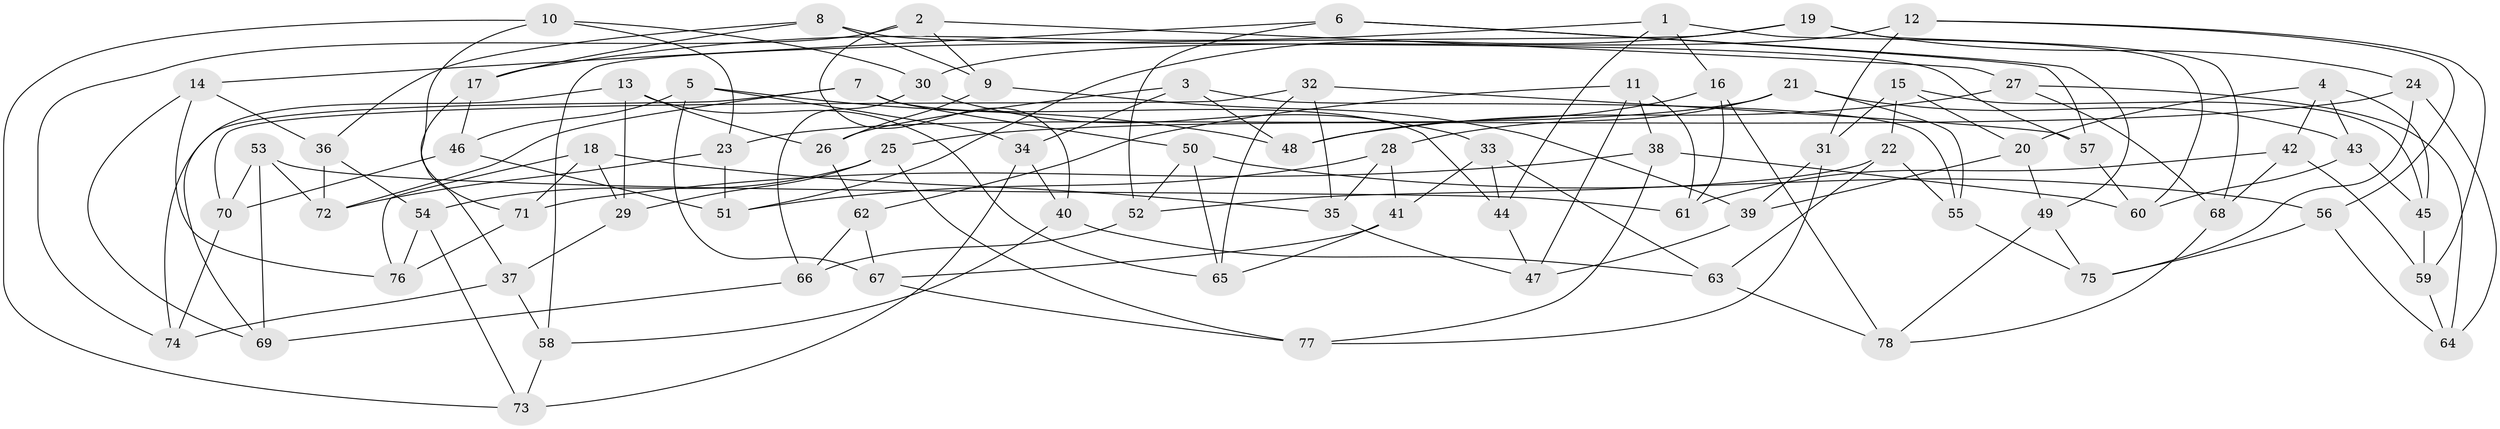 // coarse degree distribution, {9: 0.12903225806451613, 14: 0.03225806451612903, 4: 0.3870967741935484, 5: 0.06451612903225806, 7: 0.0967741935483871, 10: 0.03225806451612903, 6: 0.12903225806451613, 8: 0.03225806451612903, 11: 0.06451612903225806, 3: 0.03225806451612903}
// Generated by graph-tools (version 1.1) at 2025/21/03/04/25 18:21:00]
// undirected, 78 vertices, 156 edges
graph export_dot {
graph [start="1"]
  node [color=gray90,style=filled];
  1;
  2;
  3;
  4;
  5;
  6;
  7;
  8;
  9;
  10;
  11;
  12;
  13;
  14;
  15;
  16;
  17;
  18;
  19;
  20;
  21;
  22;
  23;
  24;
  25;
  26;
  27;
  28;
  29;
  30;
  31;
  32;
  33;
  34;
  35;
  36;
  37;
  38;
  39;
  40;
  41;
  42;
  43;
  44;
  45;
  46;
  47;
  48;
  49;
  50;
  51;
  52;
  53;
  54;
  55;
  56;
  57;
  58;
  59;
  60;
  61;
  62;
  63;
  64;
  65;
  66;
  67;
  68;
  69;
  70;
  71;
  72;
  73;
  74;
  75;
  76;
  77;
  78;
  1 -- 44;
  1 -- 16;
  1 -- 60;
  1 -- 17;
  2 -- 74;
  2 -- 9;
  2 -- 27;
  2 -- 40;
  3 -- 55;
  3 -- 34;
  3 -- 48;
  3 -- 26;
  4 -- 20;
  4 -- 43;
  4 -- 45;
  4 -- 42;
  5 -- 48;
  5 -- 34;
  5 -- 46;
  5 -- 67;
  6 -- 52;
  6 -- 49;
  6 -- 57;
  6 -- 14;
  7 -- 72;
  7 -- 44;
  7 -- 74;
  7 -- 50;
  8 -- 17;
  8 -- 57;
  8 -- 36;
  8 -- 9;
  9 -- 39;
  9 -- 26;
  10 -- 30;
  10 -- 23;
  10 -- 71;
  10 -- 73;
  11 -- 61;
  11 -- 47;
  11 -- 38;
  11 -- 62;
  12 -- 31;
  12 -- 56;
  12 -- 30;
  12 -- 59;
  13 -- 26;
  13 -- 29;
  13 -- 65;
  13 -- 69;
  14 -- 69;
  14 -- 36;
  14 -- 76;
  15 -- 22;
  15 -- 20;
  15 -- 45;
  15 -- 31;
  16 -- 78;
  16 -- 48;
  16 -- 61;
  17 -- 37;
  17 -- 46;
  18 -- 76;
  18 -- 71;
  18 -- 29;
  18 -- 35;
  19 -- 24;
  19 -- 51;
  19 -- 68;
  19 -- 58;
  20 -- 49;
  20 -- 39;
  21 -- 55;
  21 -- 43;
  21 -- 28;
  21 -- 23;
  22 -- 55;
  22 -- 63;
  22 -- 52;
  23 -- 72;
  23 -- 51;
  24 -- 75;
  24 -- 64;
  24 -- 25;
  25 -- 77;
  25 -- 54;
  25 -- 29;
  26 -- 62;
  27 -- 64;
  27 -- 68;
  27 -- 48;
  28 -- 35;
  28 -- 51;
  28 -- 41;
  29 -- 37;
  30 -- 33;
  30 -- 66;
  31 -- 77;
  31 -- 39;
  32 -- 57;
  32 -- 65;
  32 -- 70;
  32 -- 35;
  33 -- 63;
  33 -- 44;
  33 -- 41;
  34 -- 40;
  34 -- 73;
  35 -- 47;
  36 -- 54;
  36 -- 72;
  37 -- 58;
  37 -- 74;
  38 -- 60;
  38 -- 71;
  38 -- 77;
  39 -- 47;
  40 -- 58;
  40 -- 63;
  41 -- 67;
  41 -- 65;
  42 -- 61;
  42 -- 59;
  42 -- 68;
  43 -- 45;
  43 -- 60;
  44 -- 47;
  45 -- 59;
  46 -- 70;
  46 -- 51;
  49 -- 78;
  49 -- 75;
  50 -- 52;
  50 -- 56;
  50 -- 65;
  52 -- 66;
  53 -- 61;
  53 -- 72;
  53 -- 70;
  53 -- 69;
  54 -- 76;
  54 -- 73;
  55 -- 75;
  56 -- 64;
  56 -- 75;
  57 -- 60;
  58 -- 73;
  59 -- 64;
  62 -- 66;
  62 -- 67;
  63 -- 78;
  66 -- 69;
  67 -- 77;
  68 -- 78;
  70 -- 74;
  71 -- 76;
}
